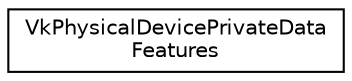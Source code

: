 digraph "Graphical Class Hierarchy"
{
 // LATEX_PDF_SIZE
  edge [fontname="Helvetica",fontsize="10",labelfontname="Helvetica",labelfontsize="10"];
  node [fontname="Helvetica",fontsize="10",shape=record];
  rankdir="LR";
  Node0 [label="VkPhysicalDevicePrivateData\lFeatures",height=0.2,width=0.4,color="black", fillcolor="white", style="filled",URL="$structVkPhysicalDevicePrivateDataFeatures.html",tooltip=" "];
}
